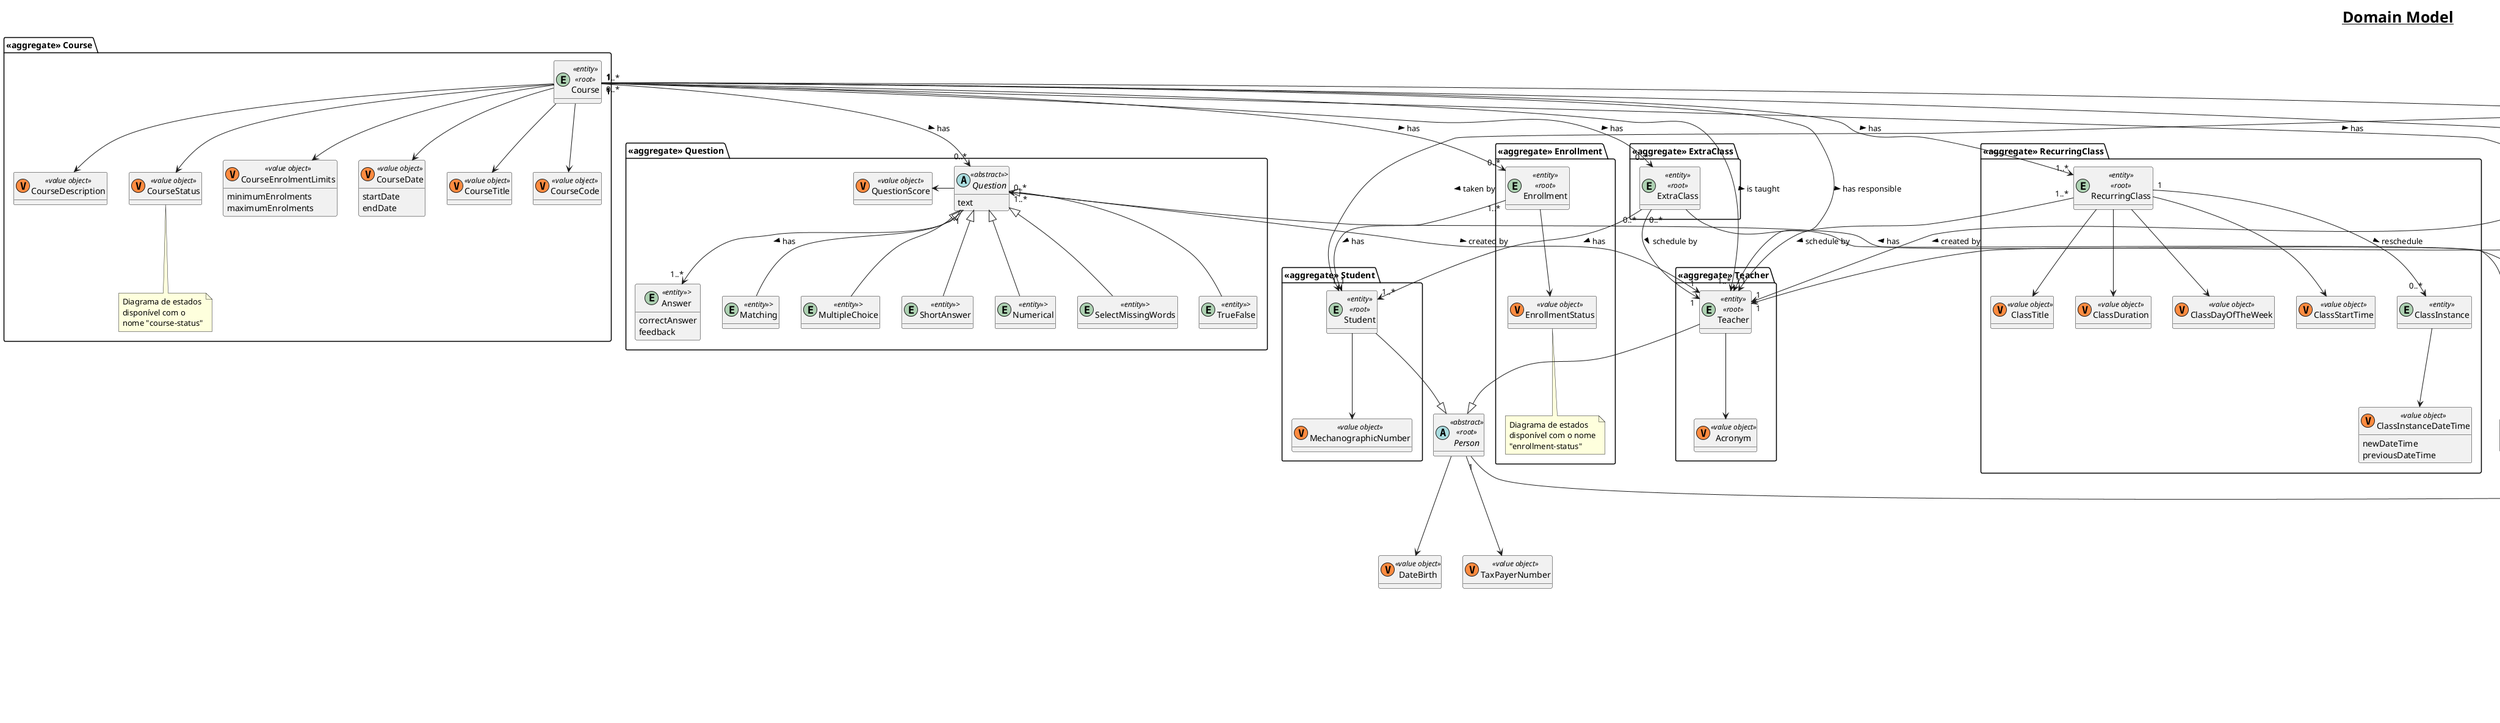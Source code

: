 @startuml

top to bottom direction

skinparam titleFontSize 25
title <u>Domain Model</u>

hide methods
skinparam classAttributeIconSize 0

'Person
abstract Person <<abstract>> <<root>>
class TaxPayerNumber <<(V, #FF8B40) value object>>
class DateBirth <<(V, #FF8B40) value object>>


'Teacher
package "<<aggregate>> Teacher" {
    entity Teacher <<entity>> <<root>>
    class Acronym <<(V, #FF8B40) value object>>
}

'Student
package "<<aggregate>> Student" {
    entity Student <<entity>> <<root>>
    class MechanographicNumber <<(V, #FF8B40) value object>>
}

'Manager
package "<<aggregate>> Manager" {
    entity Manager <<entity>> <<root>>
}

'SystemUser
package "<<aggregate>> SystemUser" {
    entity SystemUser <<entity>> <<root>> {
        createdOn
        active
        deactivatedOn
        resetToken
    }
    class Name <<(V, #FF8B40) value object>> {
        fullName
        shortName
    }
    class Username <<(V, #FF8B40) value object>>
    class EmailAddress <<(V, #FF8B40) value object>>
    class Password <<(V, #FF8B40) value object>>
    class RolesSet <<(V, #FF8B40) value object>>
}

'Invitation
package "<<aggregate>> Invitation" {
    entity Invitation <<entity>> <<root>>
    class Validity <<(V, #FF8B40) value object>> {
        startDate
        endDate
    }
}

'PostIt
package "<<aggregate>> PostIt" {
    entity PostIt <<entity>> <<root>> {
        content
    }
    class PostItPosition <<(V, #FF8B40) value object>> {
        column
        line
    }

    class PostItType <<(V, #FF8B40) value object>>
    class PostItTimeStamp <<(V, #FF8B40) value object>>
    class PostItStatus <<(V, #FF8B40) value object>>
    note bottom
        Diagrama de estados
        disponível com o
        nome "post-it-status"
    end note
}

'Board
package "<<aggregate>> Board" {
    entity Board <<entity>> <<root>> {
        title
        archived
    }

    class BoardCreationDateTime <<(V, #FF8B40) value object>> {
        dateTime
    }

    class BoardDimensions <<(V, #FF8B40) value object>> {
        numColumns
        numLines
    }

    'BoardElement
    abstract BoardElement <<abstract>> {
        title
    }

    entity BoardElementLine <<entity>>
    entity BoardElementColumn <<entity>>
}

'BoardMember
package "<<aggregate>> BoardMember" {
    entity BoardMember <<entity>> <<root>> {
        joinedDate
    }

    class AccessPermission <<(V, #FF8B40) value object>>
}

'Course
package "<<aggregate>> Course" {
    entity Course <<entity>> <<root>>
    class CourseTitle <<(V, #FF8B40) value object>>
    class CourseCode <<(V, #FF8B40) value object>>
    class CourseDescription <<(V, #FF8B40) value object>>
    class CourseStatus <<(V, #FF8B40) value object>>
    note bottom
        Diagrama de estados
        disponível com o
        nome "course-status"
    end note
    class CourseEnrolmentLimits <<(V, #FF8B40) value object>> {
        minimumEnrolments
        maximumEnrolments
    }
    class CourseDate <<(V, #FF8B40) value object>> {
        startDate
        endDate
    }
}

'Enrollment
package "<<aggregate>> Enrollment" {
    entity Enrollment <<entity>> <<root>>
    class EnrollmentStatus <<(V, #FF8B40) value object>>
    note bottom
        Diagrama de estados
        disponível com o nome
        "enrollment-status"
    end note
}

'ExtraClass
package "<<aggregate>> ExtraClass" {
    entity ExtraClass <<entity>> <<root>>
}

'RecurringClass
package "<<aggregate>> RecurringClass" {
    entity RecurringClass <<entity>> <<root>>
    class ClassTitle <<(V, #FF8B40) value object>>
    class ClassDuration <<(V, #FF8B40) value object>>
    class ClassDayOfTheWeek <<(V, #FF8B40) value object>>
    class ClassStartTime <<(V, #FF8B40) value object>>
    entity ClassInstance <<entity>>
    class ClassInstanceDateTime <<(V, #FF8B40) value object>>{
        newDateTime
        previousDateTime
    }
}

'Meeting
package "<<aggregate>> Meeting" {
    entity Meeting <<entity>> <<root>> {
        title
        canceled
    }
    entity ParticipationMeeting <<entity>>
    class ParticipationMeetingStatus <<(V, #FF8B40) value object>>
    note bottom
        Diagrama de estados
        disponível com o nome
        "participation-meeting-status"
    end note
}

'Event
abstract Event <<abstract>>
class EventDuration <<(V, #FF8B40) value object>>
class EventDate <<(V, #FF8B40) value object>>

'TakenExam
package "<<aggregate>> TakenExam" {
    entity TakenExam <<entity>> <<root>>
    class TakenExamDateTime <<(V, #FF8B40) value object>>
    class Grade <<(V, #FF8B40) value object>>
}

'FormativeExam
package "<<aggregate>> FormativeExam" {
    entity FormativeExam <<entity>> <<root>> {
    }

    entity FormativeExamSection <<entity>> {
        questionAndRequiredNumber
    }
}

class ExamTitle <<(V, #FF8B40) value object>>
class ExamDateTime <<(V, #FF8B40) value object>> {
    openingDateTime
    closingDateTime
}

'Header
entity Header <<entity>>>
class HeaderTypeNote <<(V, #FF8B40) value object>>
class HeaderTypeFeedback <<(V, #FF8B40) value object>>
class HeaderDescription <<(V, #FF8B40) value object>>

'Section
class SectionDescription <<(V, #FF8B40) value object>>

'Exam
package "<<aggregate>> Exam" {
    entity Exam <<entity>> <<root>>

    entity ExamSection <<entity>>>
}

'Question
package "<<aggregate>> Question" {
    'Answer
    entity Answer <<entity>>> {
        correctAnswer
        feedback
    }

    'Question
    abstract Question <<abstract>>> {
        text
    }
    class QuestionScore <<(V, #FF8B40) value object>>

    entity Matching <<entity>>>
    entity MultipleChoice <<entity>>>
    entity ShortAnswer <<entity>>>
    entity Numerical <<entity>>>
    entity SelectMissingWords <<entity>>>
    entity TrueFalse <<entity>>>
}

Person -down-> TaxPayerNumber
Person -down-> DateBirth
Person "1" --> "1" SystemUser : is >

Teacher -down-> Acronym
Teacher --|> Person

Student -down-> MechanographicNumber
Student --|> Person

Manager "1" --> "1" SystemUser : is >

SystemUser -down-> Name
SystemUser -down-> Username
SystemUser -down-> EmailAddress
SystemUser -down-> Password
SystemUser -down-> RolesSet

Invitation -down-> Validity
Invitation "0..*" --> "1" SystemUser : has >

PostIt -down-> PostItPosition
PostIt -down-> PostItType
PostIt -down-> PostItTimeStamp
PostIt -down-> PostItStatus
PostIt "1" --> "1" PostIt : precedes >
PostIt "0..*" --> "1..*" SystemUser : managed by >

Board -down-> BoardDimensions
Board -down-> BoardCreationDateTime
Board "1" --> "1..*" BoardElementLine : has >
Board "1" --> "1..*" BoardElementColumn : has >
Board "1" --> "1..*" BoardMember : has >
Board "1" --> "0..*" PostIt : has >
Board "1" --> "0..*" Invitation : for >
Board "0..*" --> "1" SystemUser : created by >

BoardElementLine -down-|> BoardElement
BoardElementColumn -down-|> BoardElement

BoardMember -down-> AccessPermission
BoardMember "0..*" --> "1..*" SystemUser : has >

Course -down-> CourseTitle
Course -down-> CourseCode
Course -down-> CourseDescription
Course -down-> CourseStatus
Course -down-> CourseEnrolmentLimits
Course -down-> CourseDate
Course "1" --> "0..*" ExtraClass : has >
Course "1" --> "1..*" RecurringClass : has >
Course "1" --> "1..*" Exam : has >
Course "1" --> "1" Teacher : has responsible >
Course "1..*" --> "1..*" Teacher : is taught >
Course "0..*" --> "1..*" Manager : is managed by >
Course "1" --> "0..*" Enrollment : has >
Course "1" --> "0..*" FormativeExam : has >
Course "1" --> "0..*" Question : has >

Enrollment -down-> EnrollmentStatus
Enrollment "1..*" --> "1" Student : has >

ExtraClass --|> Event
ExtraClass "0..*" --> "1..*" Student : has >
ExtraClass "0..*" --> "1" Teacher : schedule by >

RecurringClass -down-> ClassTitle
RecurringClass -down-> ClassDuration
RecurringClass -down-> ClassDayOfTheWeek
RecurringClass -down-> ClassStartTime
RecurringClass "1..*" --> "1" Teacher : schedule by >
RecurringClass "1" --> "0..*" ClassInstance : reschedule >

ClassInstance -down-> ClassInstanceDateTime

Meeting --|> Event
Meeting "1" --> "1..*" ParticipationMeeting : creates >
Meeting "0..*" --> "1" SystemUser : managed by >

ParticipationMeeting -down-> ParticipationMeetingStatus
ParticipationMeeting "0..*" --> "1..*" SystemUser : has >

Event -down-> EventDuration
Event -down-> EventDate

TakenExam -down-> TakenExamDateTime
TakenExam -down-> Grade
TakenExam "0..*" --> "1" Student : taken by >
TakenExam "0..*" --> "1" Exam : is >

FormativeExam --> ExamTitle
FormativeExam --> ExamDateTime
FormativeExam --> Header
FormativeExam "1" --> "1..*" FormativeExamSection : has >
FormativeExam "0..*" --> "1" Teacher : created by >

FormativeExamSection -down-> SectionDescription

Exam --> ExamTitle
Exam --> ExamDateTime
Exam "1" --> "1" Header : has >
Exam "1" --> "1..*" ExamSection : has >
Exam "0..*" --> "1" Teacher : created by >

Header -down-> HeaderTypeNote
Header -down-> HeaderTypeFeedback
Header -down-> HeaderDescription

ExamSection -down-> SectionDescription
ExamSection "1" --> "1..*" Question : has >

Question -left-> QuestionScore
Question "1" --> "1..*" Answer : has >
Question "0..*" --> "1" Teacher : created by >

Matching -up-|> Question
MultipleChoice -up-|> Question
ShortAnswer -up-|> Question
Numerical -up-|> Question
SelectMissingWords -up-|> Question
TrueFalse -up-|> Question

@enduml